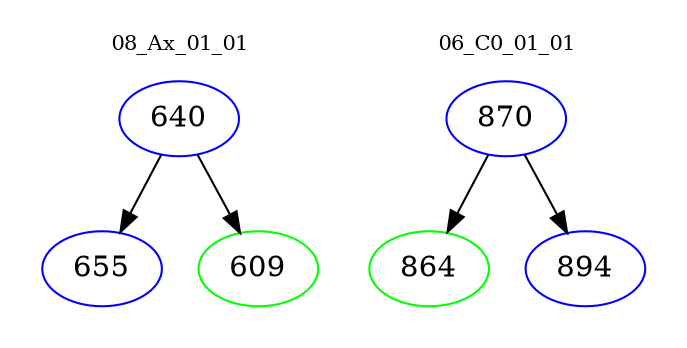 digraph{
subgraph cluster_0 {
color = white
label = "08_Ax_01_01";
fontsize=10;
T0_640 [label="640", color="blue"]
T0_640 -> T0_655 [color="black"]
T0_655 [label="655", color="blue"]
T0_640 -> T0_609 [color="black"]
T0_609 [label="609", color="green"]
}
subgraph cluster_1 {
color = white
label = "06_C0_01_01";
fontsize=10;
T1_870 [label="870", color="blue"]
T1_870 -> T1_864 [color="black"]
T1_864 [label="864", color="green"]
T1_870 -> T1_894 [color="black"]
T1_894 [label="894", color="blue"]
}
}

